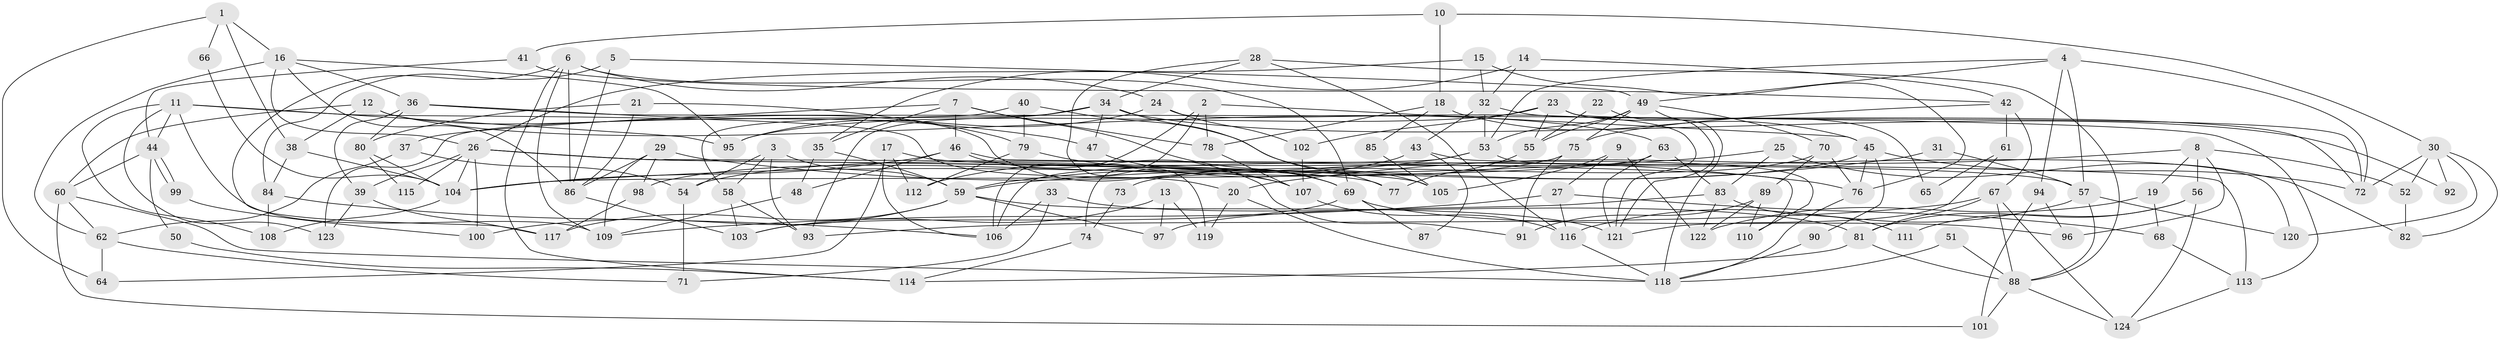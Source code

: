 // coarse degree distribution, {5: 0.23255813953488372, 4: 0.22093023255813954, 2: 0.12790697674418605, 3: 0.19767441860465115, 6: 0.08139534883720931, 8: 0.06976744186046512, 7: 0.03488372093023256, 10: 0.011627906976744186, 9: 0.011627906976744186, 11: 0.011627906976744186}
// Generated by graph-tools (version 1.1) at 2025/52/03/04/25 21:52:33]
// undirected, 124 vertices, 248 edges
graph export_dot {
graph [start="1"]
  node [color=gray90,style=filled];
  1;
  2;
  3;
  4;
  5;
  6;
  7;
  8;
  9;
  10;
  11;
  12;
  13;
  14;
  15;
  16;
  17;
  18;
  19;
  20;
  21;
  22;
  23;
  24;
  25;
  26;
  27;
  28;
  29;
  30;
  31;
  32;
  33;
  34;
  35;
  36;
  37;
  38;
  39;
  40;
  41;
  42;
  43;
  44;
  45;
  46;
  47;
  48;
  49;
  50;
  51;
  52;
  53;
  54;
  55;
  56;
  57;
  58;
  59;
  60;
  61;
  62;
  63;
  64;
  65;
  66;
  67;
  68;
  69;
  70;
  71;
  72;
  73;
  74;
  75;
  76;
  77;
  78;
  79;
  80;
  81;
  82;
  83;
  84;
  85;
  86;
  87;
  88;
  89;
  90;
  91;
  92;
  93;
  94;
  95;
  96;
  97;
  98;
  99;
  100;
  101;
  102;
  103;
  104;
  105;
  106;
  107;
  108;
  109;
  110;
  111;
  112;
  113;
  114;
  115;
  116;
  117;
  118;
  119;
  120;
  121;
  122;
  123;
  124;
  1 -- 64;
  1 -- 16;
  1 -- 38;
  1 -- 66;
  2 -- 78;
  2 -- 45;
  2 -- 74;
  2 -- 106;
  3 -- 54;
  3 -- 93;
  3 -- 58;
  3 -- 59;
  4 -- 94;
  4 -- 53;
  4 -- 49;
  4 -- 57;
  4 -- 72;
  5 -- 86;
  5 -- 49;
  5 -- 84;
  6 -- 109;
  6 -- 117;
  6 -- 24;
  6 -- 69;
  6 -- 86;
  6 -- 114;
  7 -- 78;
  7 -- 46;
  7 -- 35;
  7 -- 37;
  7 -- 69;
  8 -- 52;
  8 -- 19;
  8 -- 20;
  8 -- 56;
  8 -- 96;
  9 -- 27;
  9 -- 105;
  9 -- 122;
  10 -- 41;
  10 -- 30;
  10 -- 18;
  11 -- 20;
  11 -- 95;
  11 -- 44;
  11 -- 108;
  11 -- 109;
  11 -- 123;
  12 -- 38;
  12 -- 60;
  12 -- 63;
  12 -- 107;
  13 -- 119;
  13 -- 103;
  13 -- 97;
  14 -- 35;
  14 -- 32;
  14 -- 42;
  15 -- 32;
  15 -- 26;
  15 -- 76;
  16 -- 36;
  16 -- 86;
  16 -- 26;
  16 -- 62;
  16 -- 95;
  17 -- 57;
  17 -- 106;
  17 -- 64;
  17 -- 112;
  18 -- 45;
  18 -- 78;
  18 -- 85;
  19 -- 122;
  19 -- 68;
  20 -- 118;
  20 -- 119;
  21 -- 79;
  21 -- 86;
  21 -- 80;
  22 -- 121;
  22 -- 55;
  23 -- 102;
  23 -- 55;
  23 -- 65;
  23 -- 72;
  23 -- 95;
  24 -- 95;
  24 -- 102;
  24 -- 121;
  25 -- 104;
  25 -- 83;
  25 -- 82;
  26 -- 104;
  26 -- 39;
  26 -- 77;
  26 -- 100;
  26 -- 105;
  26 -- 110;
  26 -- 115;
  27 -- 109;
  27 -- 116;
  27 -- 68;
  28 -- 88;
  28 -- 34;
  28 -- 116;
  28 -- 119;
  29 -- 76;
  29 -- 98;
  29 -- 86;
  29 -- 109;
  30 -- 120;
  30 -- 72;
  30 -- 52;
  30 -- 82;
  30 -- 92;
  31 -- 57;
  31 -- 59;
  32 -- 53;
  32 -- 72;
  32 -- 43;
  33 -- 81;
  33 -- 106;
  33 -- 71;
  34 -- 93;
  34 -- 47;
  34 -- 77;
  34 -- 92;
  34 -- 123;
  35 -- 59;
  35 -- 48;
  36 -- 39;
  36 -- 80;
  36 -- 47;
  36 -- 113;
  37 -- 54;
  37 -- 62;
  38 -- 84;
  38 -- 104;
  39 -- 123;
  39 -- 117;
  40 -- 79;
  40 -- 58;
  40 -- 105;
  41 -- 42;
  41 -- 44;
  42 -- 67;
  42 -- 61;
  42 -- 75;
  43 -- 110;
  43 -- 87;
  43 -- 112;
  44 -- 99;
  44 -- 99;
  44 -- 50;
  44 -- 60;
  45 -- 76;
  45 -- 72;
  45 -- 54;
  45 -- 90;
  46 -- 104;
  46 -- 48;
  46 -- 91;
  46 -- 113;
  47 -- 69;
  48 -- 109;
  49 -- 75;
  49 -- 53;
  49 -- 55;
  49 -- 70;
  49 -- 118;
  50 -- 114;
  51 -- 88;
  51 -- 118;
  52 -- 82;
  53 -- 59;
  53 -- 106;
  53 -- 120;
  54 -- 71;
  55 -- 77;
  56 -- 81;
  56 -- 111;
  56 -- 124;
  57 -- 116;
  57 -- 88;
  57 -- 120;
  58 -- 103;
  58 -- 93;
  59 -- 121;
  59 -- 97;
  59 -- 100;
  59 -- 117;
  60 -- 62;
  60 -- 101;
  60 -- 118;
  61 -- 121;
  61 -- 65;
  62 -- 64;
  62 -- 71;
  63 -- 104;
  63 -- 83;
  63 -- 121;
  66 -- 104;
  67 -- 124;
  67 -- 88;
  67 -- 81;
  67 -- 93;
  68 -- 113;
  69 -- 87;
  69 -- 96;
  69 -- 103;
  70 -- 76;
  70 -- 73;
  70 -- 89;
  73 -- 74;
  74 -- 114;
  75 -- 91;
  75 -- 98;
  76 -- 118;
  78 -- 107;
  79 -- 112;
  79 -- 107;
  80 -- 104;
  80 -- 115;
  81 -- 88;
  81 -- 114;
  83 -- 97;
  83 -- 111;
  83 -- 122;
  84 -- 106;
  84 -- 108;
  85 -- 105;
  86 -- 103;
  88 -- 124;
  88 -- 101;
  89 -- 122;
  89 -- 91;
  89 -- 110;
  90 -- 118;
  94 -- 101;
  94 -- 96;
  98 -- 117;
  99 -- 100;
  102 -- 107;
  104 -- 108;
  107 -- 116;
  113 -- 124;
  116 -- 118;
}
